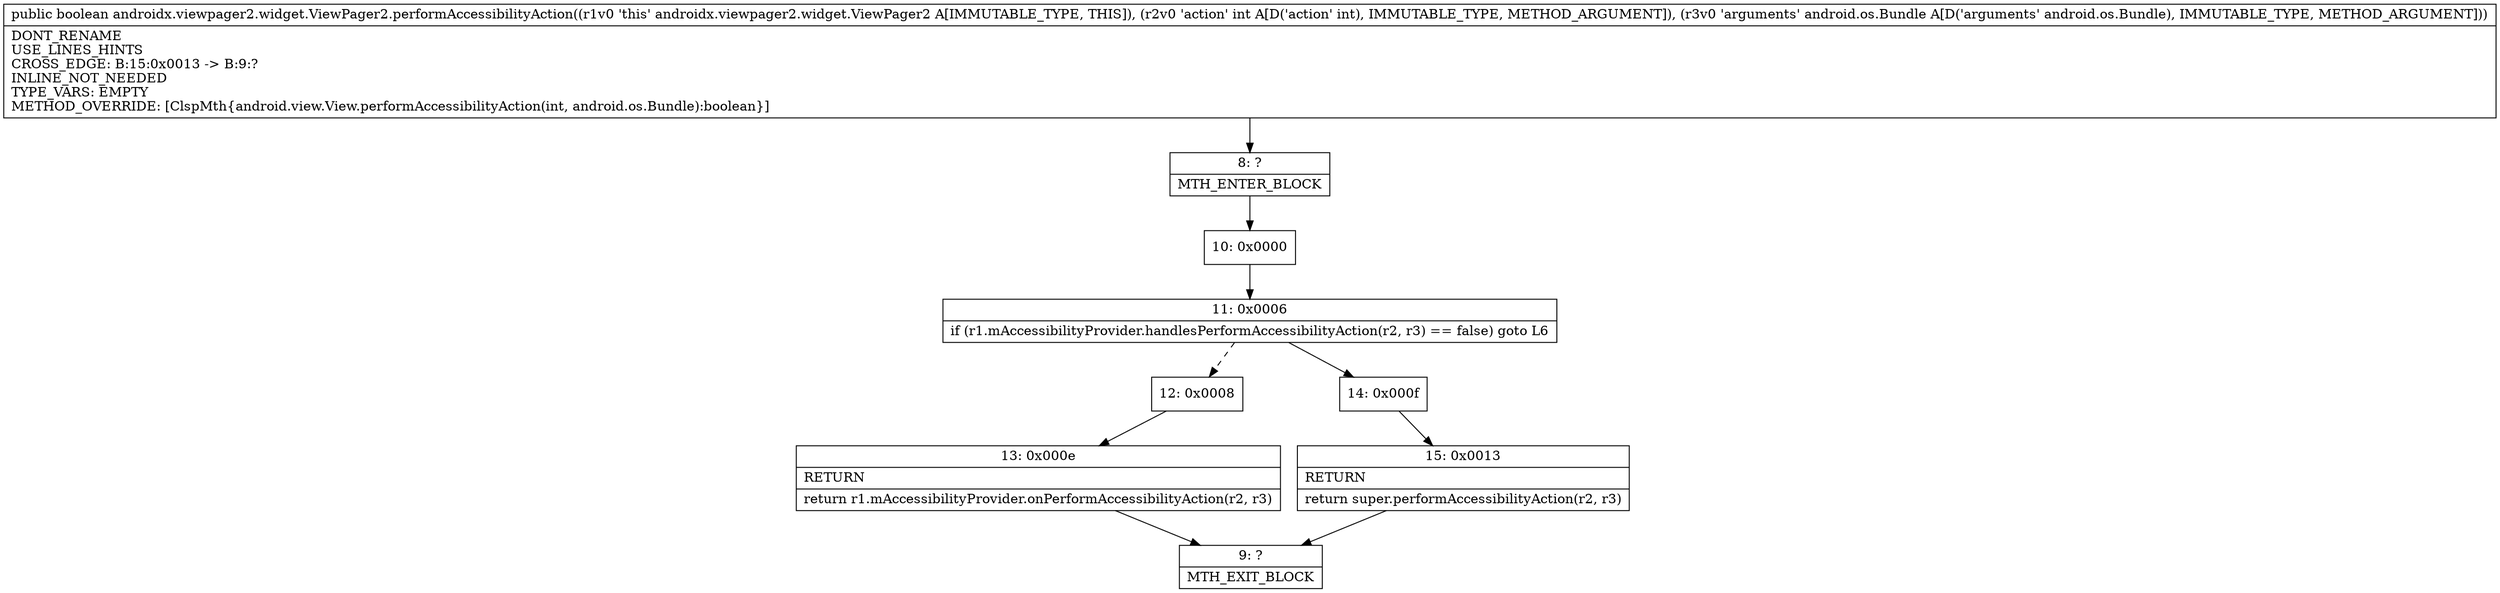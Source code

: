 digraph "CFG forandroidx.viewpager2.widget.ViewPager2.performAccessibilityAction(ILandroid\/os\/Bundle;)Z" {
Node_8 [shape=record,label="{8\:\ ?|MTH_ENTER_BLOCK\l}"];
Node_10 [shape=record,label="{10\:\ 0x0000}"];
Node_11 [shape=record,label="{11\:\ 0x0006|if (r1.mAccessibilityProvider.handlesPerformAccessibilityAction(r2, r3) == false) goto L6\l}"];
Node_12 [shape=record,label="{12\:\ 0x0008}"];
Node_13 [shape=record,label="{13\:\ 0x000e|RETURN\l|return r1.mAccessibilityProvider.onPerformAccessibilityAction(r2, r3)\l}"];
Node_9 [shape=record,label="{9\:\ ?|MTH_EXIT_BLOCK\l}"];
Node_14 [shape=record,label="{14\:\ 0x000f}"];
Node_15 [shape=record,label="{15\:\ 0x0013|RETURN\l|return super.performAccessibilityAction(r2, r3)\l}"];
MethodNode[shape=record,label="{public boolean androidx.viewpager2.widget.ViewPager2.performAccessibilityAction((r1v0 'this' androidx.viewpager2.widget.ViewPager2 A[IMMUTABLE_TYPE, THIS]), (r2v0 'action' int A[D('action' int), IMMUTABLE_TYPE, METHOD_ARGUMENT]), (r3v0 'arguments' android.os.Bundle A[D('arguments' android.os.Bundle), IMMUTABLE_TYPE, METHOD_ARGUMENT]))  | DONT_RENAME\lUSE_LINES_HINTS\lCROSS_EDGE: B:15:0x0013 \-\> B:9:?\lINLINE_NOT_NEEDED\lTYPE_VARS: EMPTY\lMETHOD_OVERRIDE: [ClspMth\{android.view.View.performAccessibilityAction(int, android.os.Bundle):boolean\}]\l}"];
MethodNode -> Node_8;Node_8 -> Node_10;
Node_10 -> Node_11;
Node_11 -> Node_12[style=dashed];
Node_11 -> Node_14;
Node_12 -> Node_13;
Node_13 -> Node_9;
Node_14 -> Node_15;
Node_15 -> Node_9;
}

